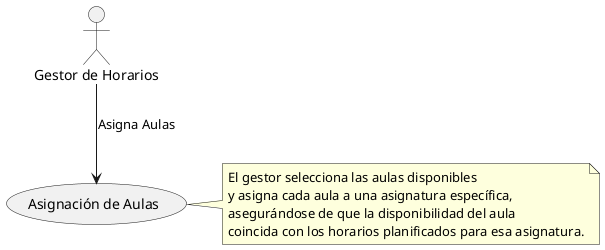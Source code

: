 @startuml
actor "Gestor de Horarios" as A
usecase "Asignación de Aulas" as UC1
A --> UC1 : Asigna Aulas
note right of UC1
  El gestor selecciona las aulas disponibles
  y asigna cada aula a una asignatura específica,
  asegurándose de que la disponibilidad del aula
  coincida con los horarios planificados para esa asignatura.
end note
@enduml
